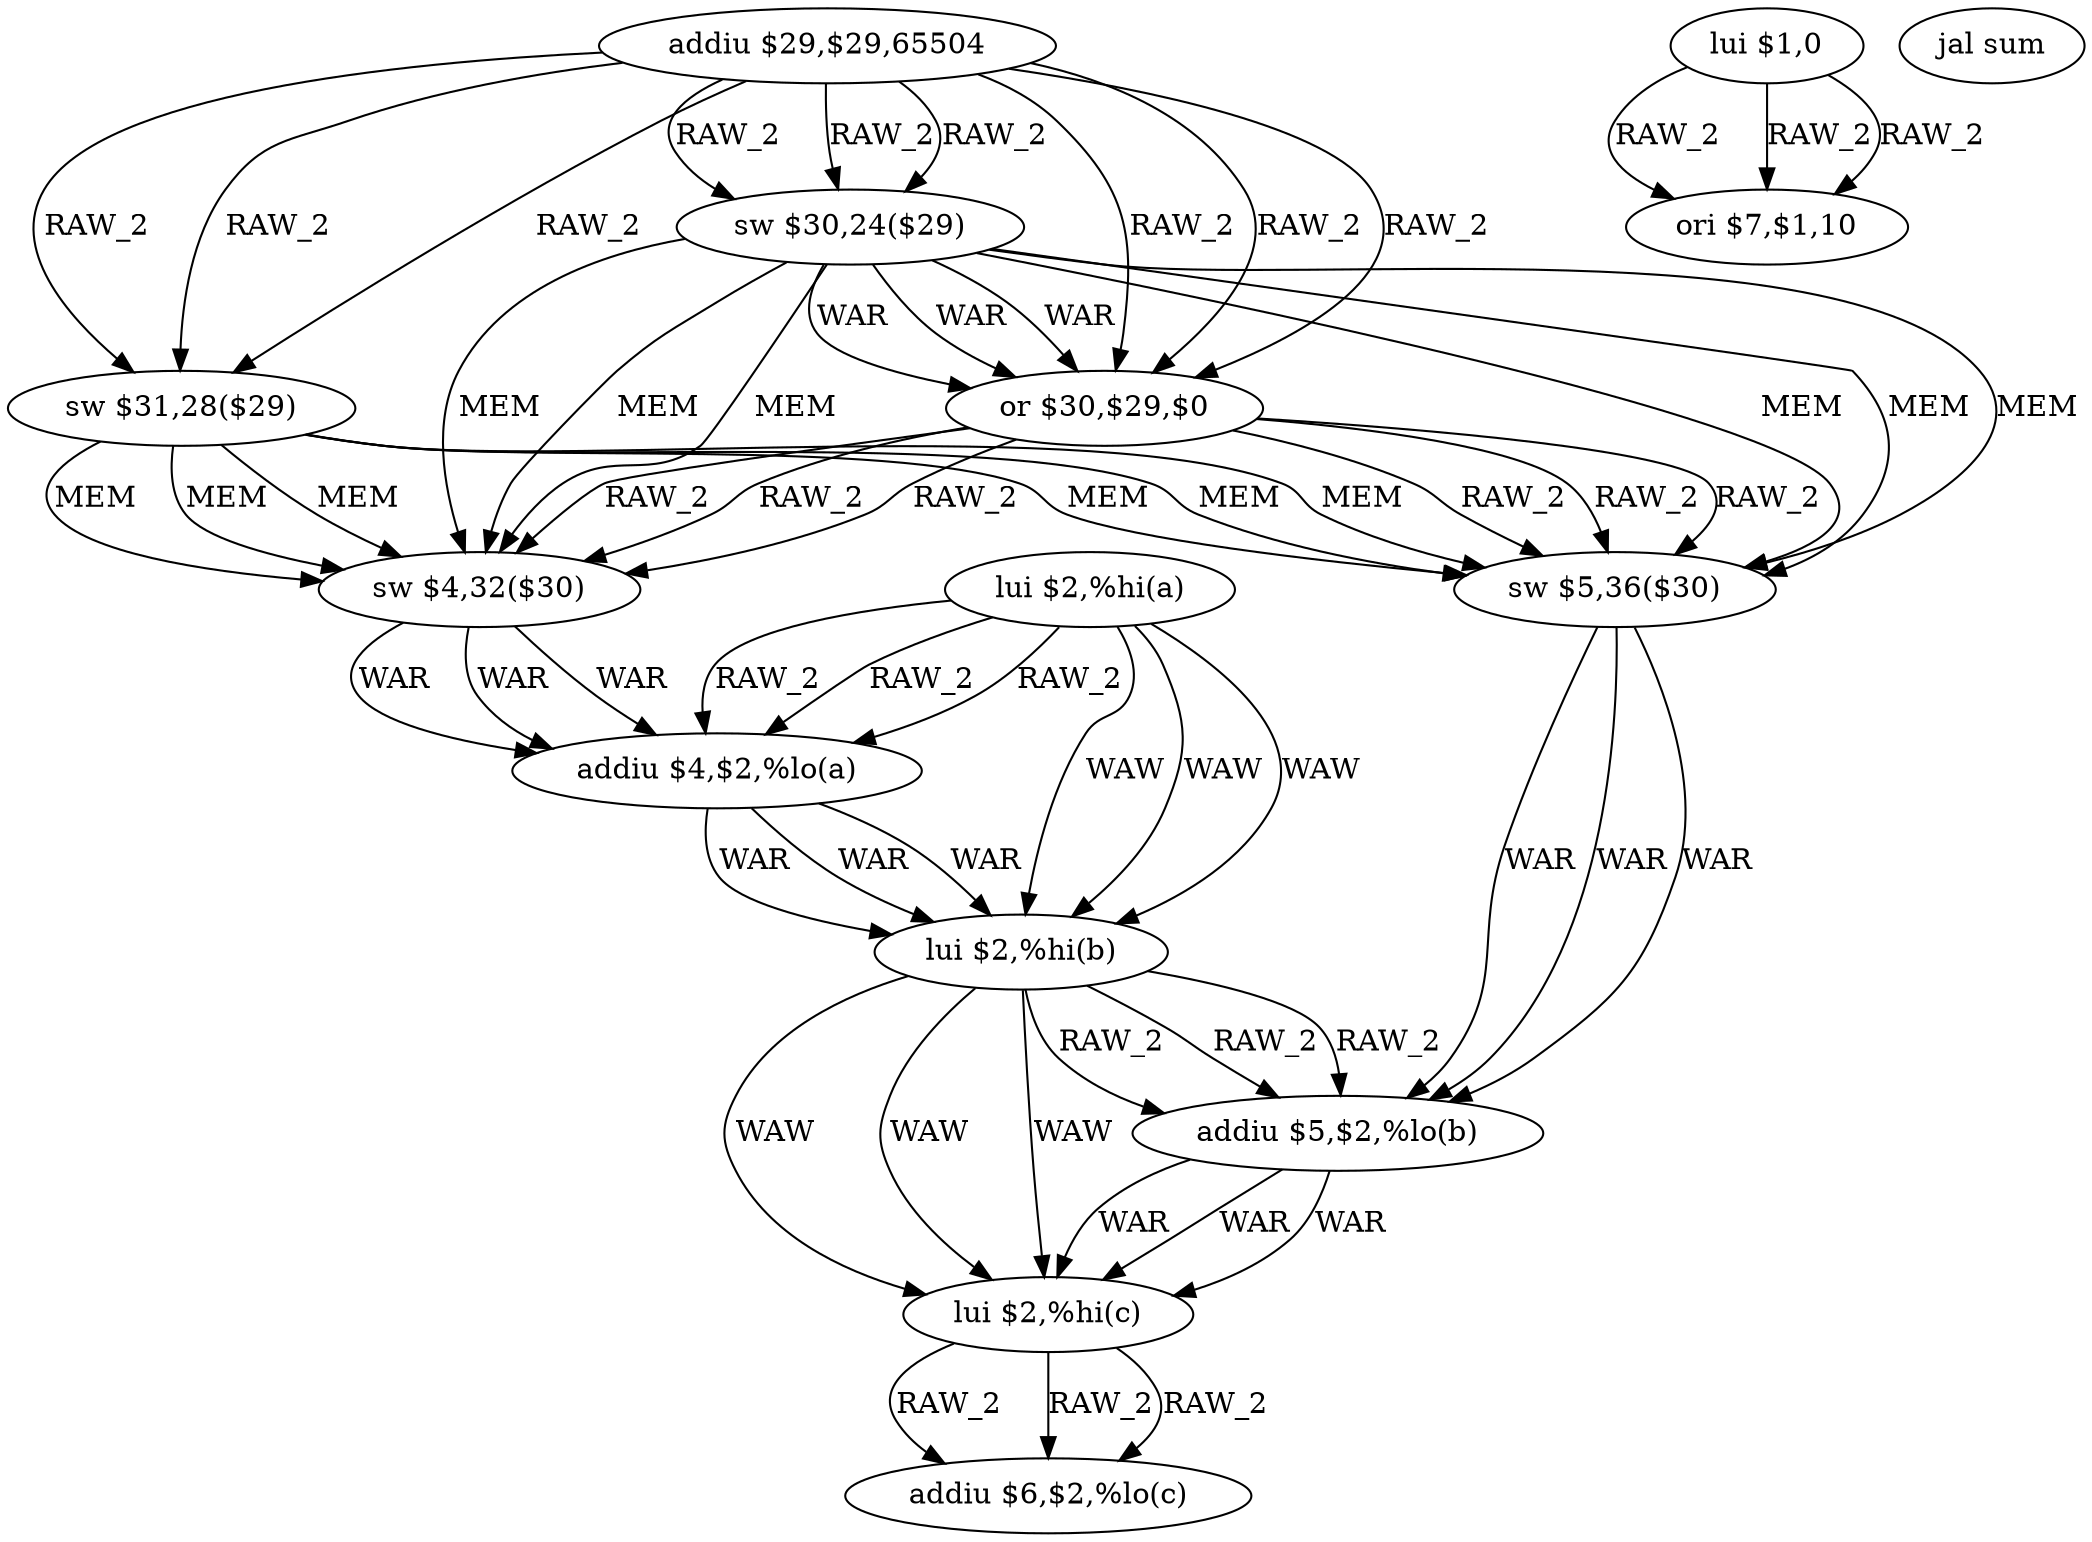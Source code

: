 digraph G1 {
node [shape = ellipse];
i0 [label = "addiu $29,$29,65504"] ;
i0 ->  i1 [label= "RAW_2"];
i0 ->  i2 [label= "RAW_2"];
i0 ->  i3 [label= "RAW_2"];
i0 ->  i1 [label= "RAW_2"];
i0 ->  i2 [label= "RAW_2"];
i0 ->  i3 [label= "RAW_2"];
i0 ->  i1 [label= "RAW_2"];
i0 ->  i2 [label= "RAW_2"];
i0 ->  i3 [label= "RAW_2"];
i1 [label = "sw $31,28($29)"] ;
i1 ->  i4 [label= "MEM"];
i1 ->  i5 [label= "MEM"];
i1 ->  i4 [label= "MEM"];
i1 ->  i5 [label= "MEM"];
i1 ->  i4 [label= "MEM"];
i1 ->  i5 [label= "MEM"];
i4 [label = "sw $4,32($30)"] ;
i4 ->  i7 [label= "WAR"];
i4 ->  i7 [label= "WAR"];
i4 ->  i7 [label= "WAR"];
i7 [label = "addiu $4,$2,%lo(a)"] ;
i7 ->  i8 [label= "WAR"];
i7 ->  i8 [label= "WAR"];
i7 ->  i8 [label= "WAR"];
i8 [label = "lui $2,%hi(b)"] ;
i8 ->  i9 [label= "RAW_2"];
i8 ->  i10 [label= "WAW"];
i8 ->  i9 [label= "RAW_2"];
i8 ->  i10 [label= "WAW"];
i8 ->  i9 [label= "RAW_2"];
i8 ->  i10 [label= "WAW"];
i9 [label = "addiu $5,$2,%lo(b)"] ;
i9 ->  i10 [label= "WAR"];
i9 ->  i10 [label= "WAR"];
i9 ->  i10 [label= "WAR"];
i10 [label = "lui $2,%hi(c)"] ;
i10 ->  i11 [label= "RAW_2"];
i10 ->  i11 [label= "RAW_2"];
i10 ->  i11 [label= "RAW_2"];
i11 [label = "addiu $6,$2,%lo(c)"] ;
i5 [label = "sw $5,36($30)"] ;
i5 ->  i9 [label= "WAR"];
i5 ->  i9 [label= "WAR"];
i5 ->  i9 [label= "WAR"];
i2 [label = "sw $30,24($29)"] ;
i2 ->  i3 [label= "WAR"];
i2 ->  i4 [label= "MEM"];
i2 ->  i5 [label= "MEM"];
i2 ->  i3 [label= "WAR"];
i2 ->  i4 [label= "MEM"];
i2 ->  i5 [label= "MEM"];
i2 ->  i3 [label= "WAR"];
i2 ->  i4 [label= "MEM"];
i2 ->  i5 [label= "MEM"];
i3 [label = "or $30,$29,$0"] ;
i3 ->  i4 [label= "RAW_2"];
i3 ->  i5 [label= "RAW_2"];
i3 ->  i4 [label= "RAW_2"];
i3 ->  i5 [label= "RAW_2"];
i3 ->  i4 [label= "RAW_2"];
i3 ->  i5 [label= "RAW_2"];
i6 [label = "lui $2,%hi(a)"] ;
i6 ->  i7 [label= "RAW_2"];
i6 ->  i8 [label= "WAW"];
i6 ->  i7 [label= "RAW_2"];
i6 ->  i8 [label= "WAW"];
i6 ->  i7 [label= "RAW_2"];
i6 ->  i8 [label= "WAW"];
i12 [label = "lui $1,0"] ;
i12 ->  i13 [label= "RAW_2"];
i12 ->  i13 [label= "RAW_2"];
i12 ->  i13 [label= "RAW_2"];
i13 [label = "ori $7,$1,10"] ;
i14 [label = "jal sum"] ;
}
